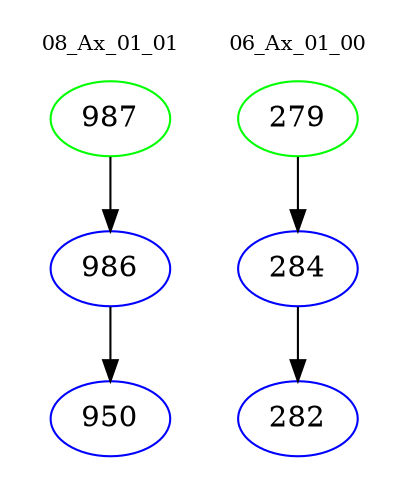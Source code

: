 digraph{
subgraph cluster_0 {
color = white
label = "08_Ax_01_01";
fontsize=10;
T0_987 [label="987", color="green"]
T0_987 -> T0_986 [color="black"]
T0_986 [label="986", color="blue"]
T0_986 -> T0_950 [color="black"]
T0_950 [label="950", color="blue"]
}
subgraph cluster_1 {
color = white
label = "06_Ax_01_00";
fontsize=10;
T1_279 [label="279", color="green"]
T1_279 -> T1_284 [color="black"]
T1_284 [label="284", color="blue"]
T1_284 -> T1_282 [color="black"]
T1_282 [label="282", color="blue"]
}
}
